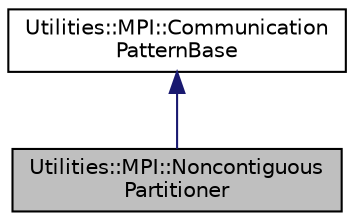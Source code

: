 digraph "Utilities::MPI::NoncontiguousPartitioner"
{
 // LATEX_PDF_SIZE
  edge [fontname="Helvetica",fontsize="10",labelfontname="Helvetica",labelfontsize="10"];
  node [fontname="Helvetica",fontsize="10",shape=record];
  Node1 [label="Utilities::MPI::Noncontiguous\lPartitioner",height=0.2,width=0.4,color="black", fillcolor="grey75", style="filled", fontcolor="black",tooltip=" "];
  Node2 -> Node1 [dir="back",color="midnightblue",fontsize="10",style="solid",fontname="Helvetica"];
  Node2 [label="Utilities::MPI::Communication\lPatternBase",height=0.2,width=0.4,color="black", fillcolor="white", style="filled",URL="$classUtilities_1_1MPI_1_1CommunicationPatternBase.html",tooltip=" "];
}
